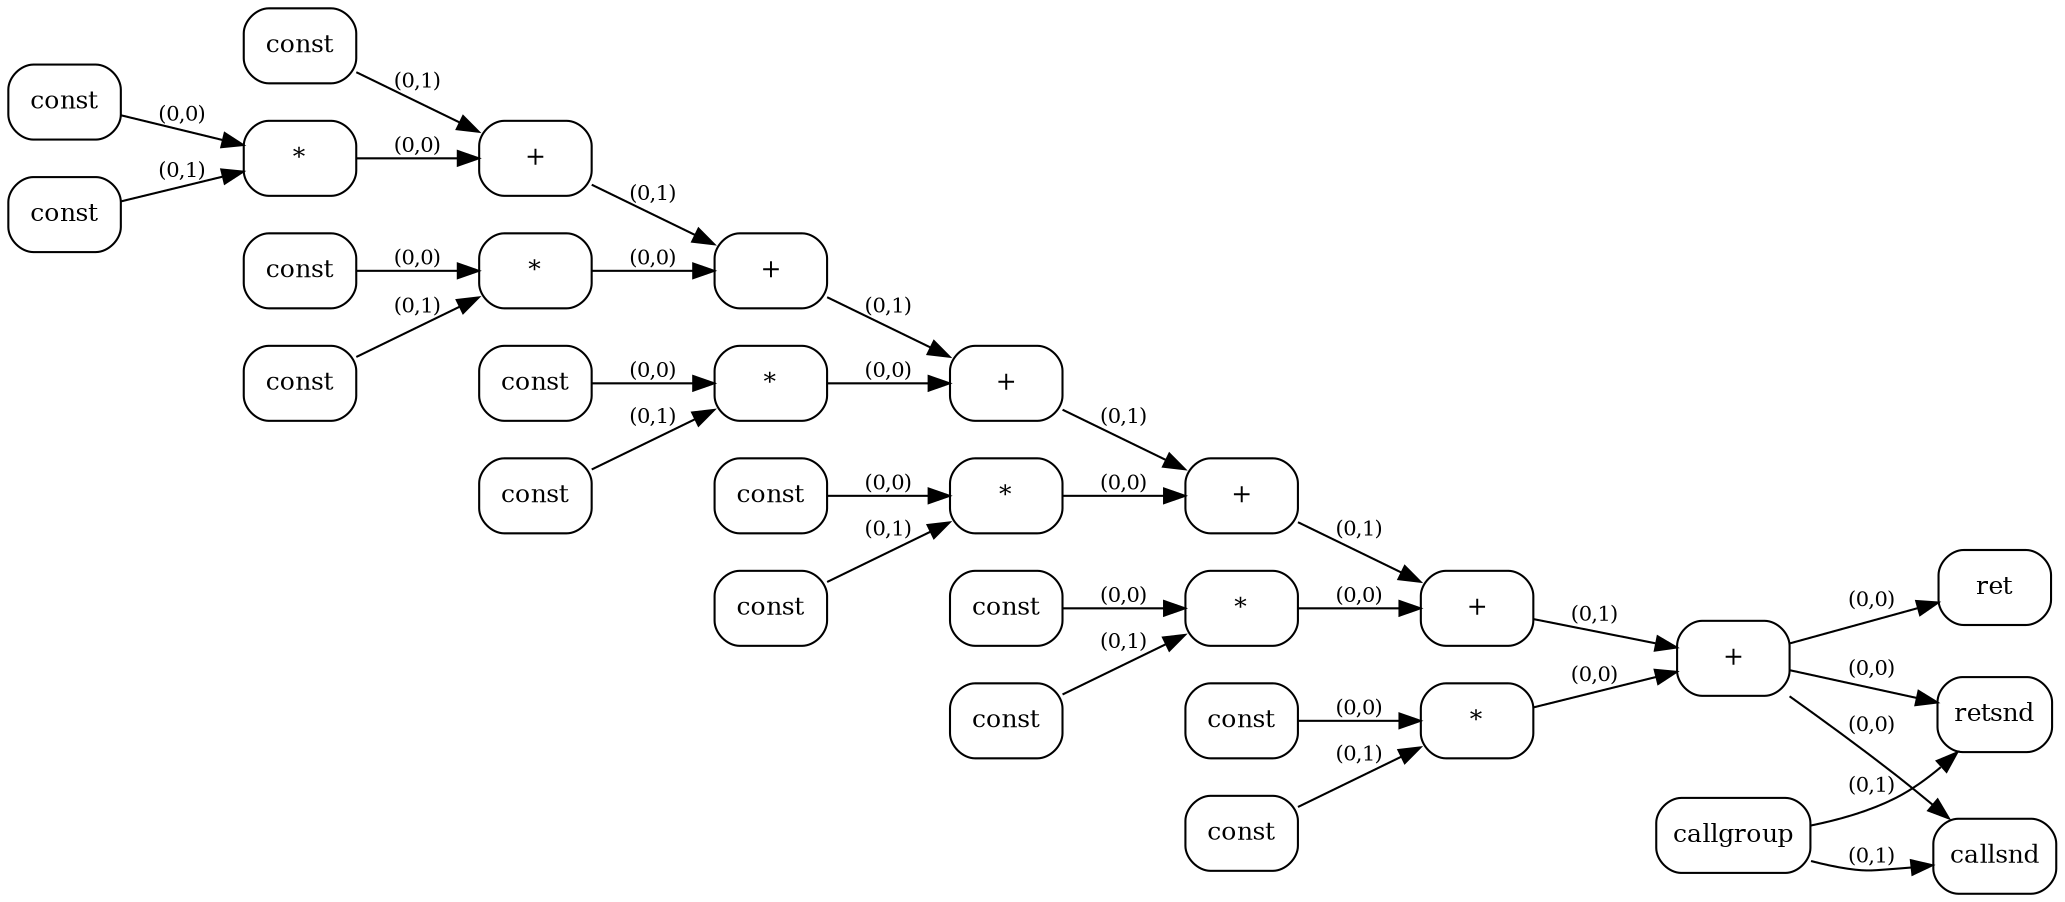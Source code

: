 digraph G {
  rankdir=LR;
  node [shape=box, style=rounded, fontsize=12];
  n0 [label="const"];
  n1 [label="const"];
  n2 [label="const"];
  n3 [label="const"];
  n4 [label="const"];
  n5 [label="const"];
  n6 [label="const"];
  n7 [label="const"];
  n8 [label="*"];
  n9 [label="+"];
  n10 [label="const"];
  n11 [label="*"];
  n12 [label="+"];
  n13 [label="const"];
  n14 [label="*"];
  n15 [label="+"];
  n16 [label="const"];
  n17 [label="*"];
  n18 [label="+"];
  n19 [label="const"];
  n20 [label="*"];
  n21 [label="+"];
  n22 [label="const"];
  n23 [label="*"];
  n24 [label="+"];
  n25 [label="callgroup"];
  n26 [label="callsnd"];
  n27 [label="retsnd"];
  n28 [label="ret"];
  n6 -> n8 [label="(0,0)", fontsize=10];
  n7 -> n8 [label="(0,1)", fontsize=10];
  n8 -> n9 [label="(0,0)", fontsize=10];
  n0 -> n9 [label="(0,1)", fontsize=10];
  n5 -> n11 [label="(0,0)", fontsize=10];
  n10 -> n11 [label="(0,1)", fontsize=10];
  n11 -> n12 [label="(0,0)", fontsize=10];
  n9 -> n12 [label="(0,1)", fontsize=10];
  n4 -> n14 [label="(0,0)", fontsize=10];
  n13 -> n14 [label="(0,1)", fontsize=10];
  n14 -> n15 [label="(0,0)", fontsize=10];
  n12 -> n15 [label="(0,1)", fontsize=10];
  n3 -> n17 [label="(0,0)", fontsize=10];
  n16 -> n17 [label="(0,1)", fontsize=10];
  n17 -> n18 [label="(0,0)", fontsize=10];
  n15 -> n18 [label="(0,1)", fontsize=10];
  n2 -> n20 [label="(0,0)", fontsize=10];
  n19 -> n20 [label="(0,1)", fontsize=10];
  n20 -> n21 [label="(0,0)", fontsize=10];
  n18 -> n21 [label="(0,1)", fontsize=10];
  n1 -> n23 [label="(0,0)", fontsize=10];
  n22 -> n23 [label="(0,1)", fontsize=10];
  n23 -> n24 [label="(0,0)", fontsize=10];
  n21 -> n24 [label="(0,1)", fontsize=10];
  n24 -> n26 [label="(0,0)", fontsize=10];
  n25 -> n26 [label="(0,1)", fontsize=10];
  n24 -> n27 [label="(0,0)", fontsize=10];
  n25 -> n27 [label="(0,1)", fontsize=10];
  n24 -> n28 [label="(0,0)", fontsize=10];
}
